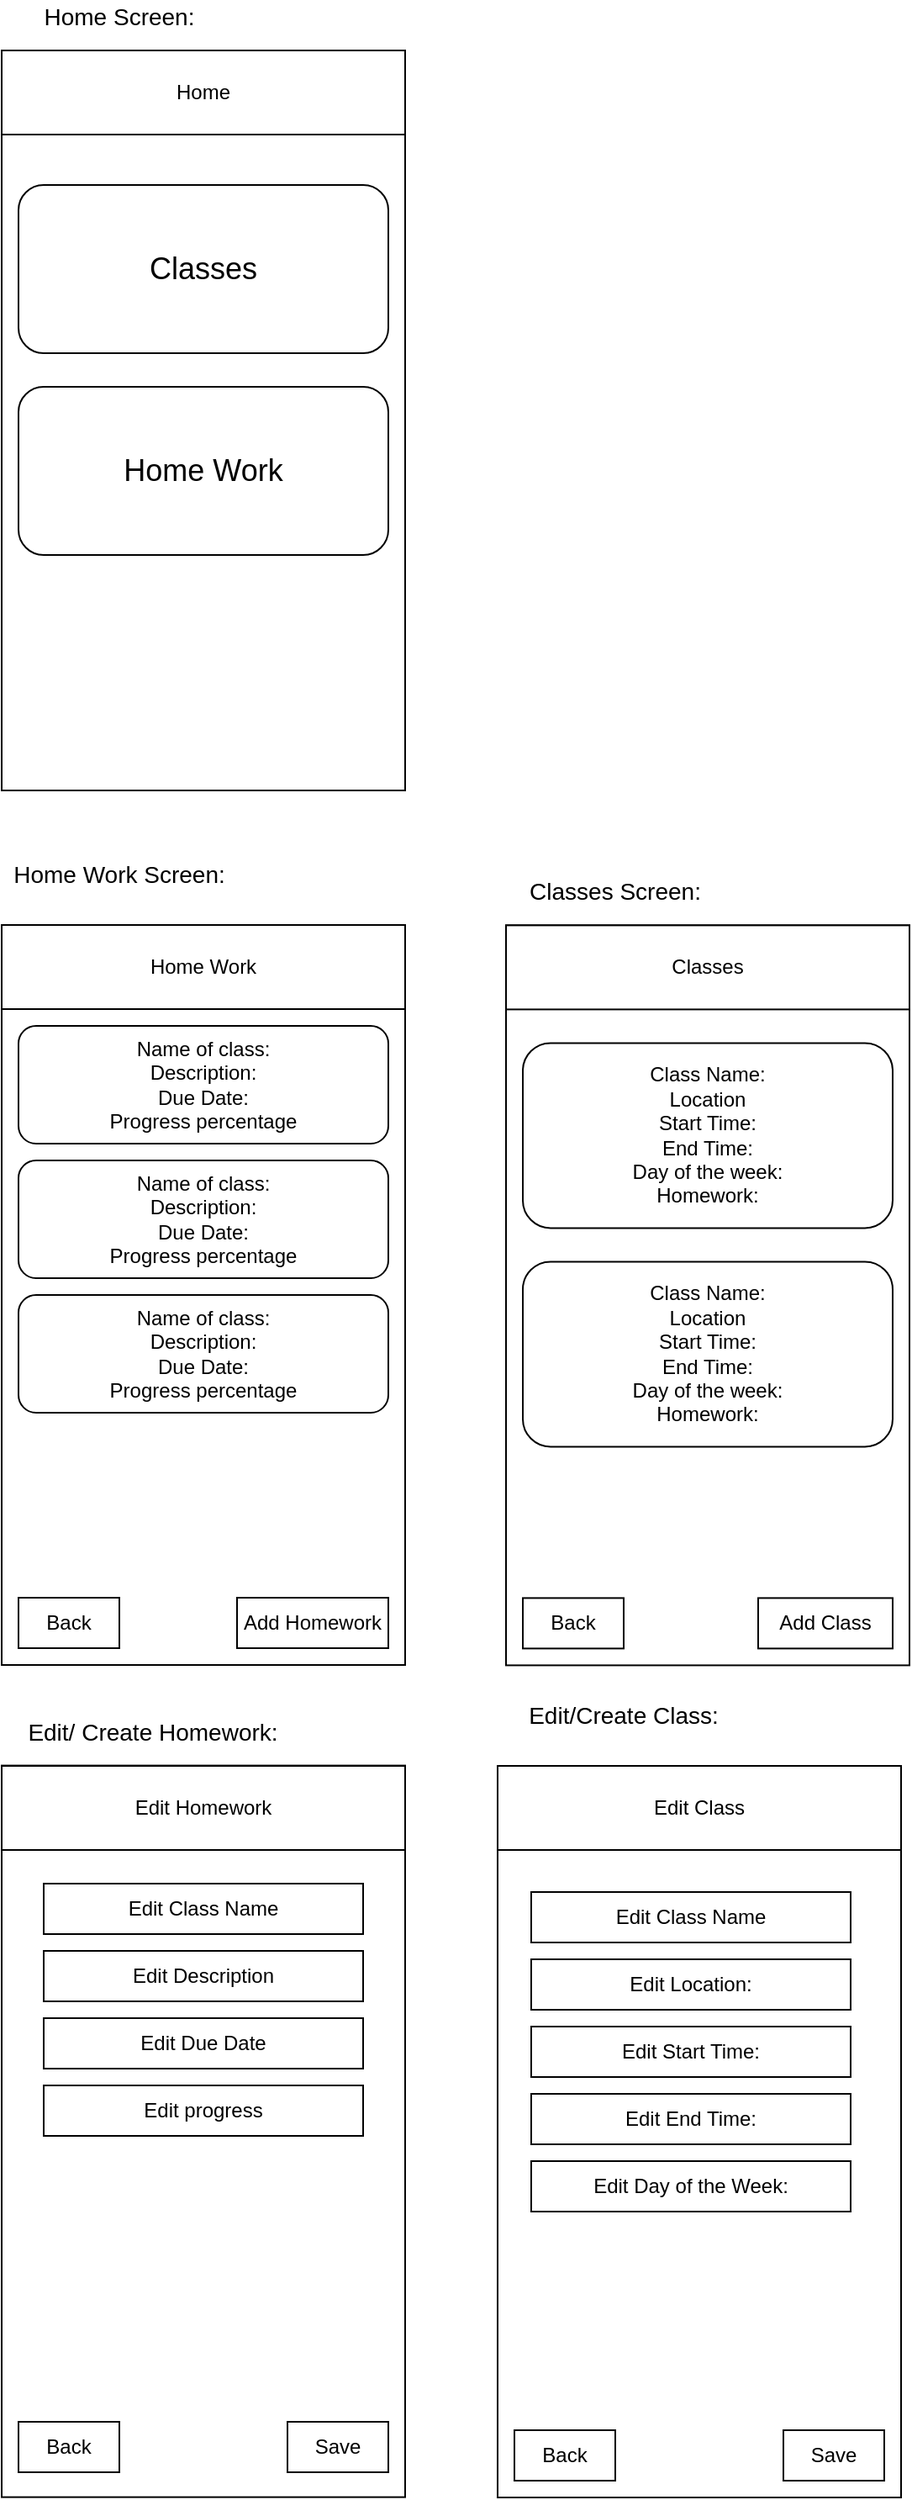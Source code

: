 <mxfile version="10.6.1" type="github"><diagram id="yrAuYmQWxz_a0BUFNsSP" name="Page-1"><mxGraphModel dx="1010" dy="550" grid="0" gridSize="10" guides="1" tooltips="1" connect="1" arrows="1" fold="1" page="1" pageScale="1" pageWidth="850" pageHeight="1100" math="0" shadow="0"><root><mxCell id="0"/><mxCell id="1" parent="0"/><mxCell id="PIwspiI8WOwvoGRd4_VM-1" value="" style="rounded=0;whiteSpace=wrap;html=1;" vertex="1" parent="1"><mxGeometry x="40" y="40" width="240" height="440" as="geometry"/></mxCell><mxCell id="PIwspiI8WOwvoGRd4_VM-2" value="Home" style="rounded=0;whiteSpace=wrap;html=1;" vertex="1" parent="1"><mxGeometry x="40" y="40" width="240" height="50" as="geometry"/></mxCell><mxCell id="PIwspiI8WOwvoGRd4_VM-3" value="&lt;font style=&quot;font-size: 18px&quot;&gt;Classes&lt;/font&gt;" style="rounded=1;whiteSpace=wrap;html=1;" vertex="1" parent="1"><mxGeometry x="50" y="120" width="220" height="100" as="geometry"/></mxCell><mxCell id="PIwspiI8WOwvoGRd4_VM-4" value="&lt;font style=&quot;font-size: 18px&quot;&gt;Home Work&lt;/font&gt;" style="rounded=1;whiteSpace=wrap;html=1;" vertex="1" parent="1"><mxGeometry x="50" y="240" width="220" height="100" as="geometry"/></mxCell><mxCell id="PIwspiI8WOwvoGRd4_VM-5" value="" style="rounded=0;whiteSpace=wrap;html=1;" vertex="1" parent="1"><mxGeometry x="340" y="560.2" width="240" height="440" as="geometry"/></mxCell><mxCell id="PIwspiI8WOwvoGRd4_VM-6" value="&lt;font style=&quot;font-size: 14px&quot;&gt;Home Work Screen:&lt;/font&gt;" style="text;html=1;strokeColor=none;fillColor=none;align=center;verticalAlign=middle;whiteSpace=wrap;rounded=0;" vertex="1" parent="1"><mxGeometry x="40" y="520" width="140" height="20" as="geometry"/></mxCell><mxCell id="PIwspiI8WOwvoGRd4_VM-7" value="&lt;font style=&quot;font-size: 14px&quot;&gt;Home Screen:&lt;/font&gt;" style="text;html=1;strokeColor=none;fillColor=none;align=center;verticalAlign=middle;whiteSpace=wrap;rounded=0;" vertex="1" parent="1"><mxGeometry x="40" y="10" width="140" height="20" as="geometry"/></mxCell><mxCell id="PIwspiI8WOwvoGRd4_VM-8" value="&lt;font style=&quot;font-size: 14px&quot;&gt;Classes Screen:&lt;/font&gt;" style="text;html=1;strokeColor=none;fillColor=none;align=center;verticalAlign=middle;whiteSpace=wrap;rounded=0;" vertex="1" parent="1"><mxGeometry x="340" y="530.2" width="130" height="20" as="geometry"/></mxCell><mxCell id="PIwspiI8WOwvoGRd4_VM-9" value="Classes" style="rounded=0;whiteSpace=wrap;html=1;" vertex="1" parent="1"><mxGeometry x="340" y="560.2" width="240" height="50" as="geometry"/></mxCell><mxCell id="PIwspiI8WOwvoGRd4_VM-10" value="Class Name:&lt;br&gt;Location&lt;br&gt;Start Time:&lt;br&gt;End Time:&lt;br&gt;Day of the week:&lt;br&gt;Homework:&lt;br&gt;" style="rounded=1;whiteSpace=wrap;html=1;" vertex="1" parent="1"><mxGeometry x="350" y="630.2" width="220" height="110" as="geometry"/></mxCell><mxCell id="PIwspiI8WOwvoGRd4_VM-11" value="Class Name:&lt;br&gt;Location&lt;br&gt;Start Time:&lt;br&gt;End Time:&lt;br&gt;Day of the week:&lt;br&gt;Homework:&lt;br&gt;" style="rounded=1;whiteSpace=wrap;html=1;" vertex="1" parent="1"><mxGeometry x="350" y="760.2" width="220" height="110" as="geometry"/></mxCell><mxCell id="PIwspiI8WOwvoGRd4_VM-13" value="Back" style="rounded=0;whiteSpace=wrap;html=1;" vertex="1" parent="1"><mxGeometry x="350" y="960.2" width="60" height="30" as="geometry"/></mxCell><mxCell id="PIwspiI8WOwvoGRd4_VM-14" value="Add Class" style="rounded=0;whiteSpace=wrap;html=1;" vertex="1" parent="1"><mxGeometry x="490" y="960.2" width="80" height="30" as="geometry"/></mxCell><mxCell id="PIwspiI8WOwvoGRd4_VM-15" value="" style="rounded=0;whiteSpace=wrap;html=1;" vertex="1" parent="1"><mxGeometry x="40" y="560" width="240" height="440" as="geometry"/></mxCell><mxCell id="PIwspiI8WOwvoGRd4_VM-16" value="Home Work" style="rounded=0;whiteSpace=wrap;html=1;" vertex="1" parent="1"><mxGeometry x="40" y="560" width="240" height="50" as="geometry"/></mxCell><mxCell id="PIwspiI8WOwvoGRd4_VM-17" value="Name of class:&lt;br&gt;Description:&lt;br&gt;Due Date:&lt;br&gt;Progress percentage&lt;br&gt;" style="rounded=1;whiteSpace=wrap;html=1;" vertex="1" parent="1"><mxGeometry x="50" y="620" width="220" height="70" as="geometry"/></mxCell><mxCell id="PIwspiI8WOwvoGRd4_VM-18" value="Name of class:&lt;br&gt;Description:&lt;br&gt;Due Date:&lt;br&gt;Progress percentage&lt;br&gt;" style="rounded=1;whiteSpace=wrap;html=1;" vertex="1" parent="1"><mxGeometry x="50" y="700" width="220" height="70" as="geometry"/></mxCell><mxCell id="PIwspiI8WOwvoGRd4_VM-19" value="Name of class:&lt;br&gt;Description:&lt;br&gt;Due Date:&lt;br&gt;Progress percentage&lt;br&gt;" style="rounded=1;whiteSpace=wrap;html=1;" vertex="1" parent="1"><mxGeometry x="50" y="780" width="220" height="70" as="geometry"/></mxCell><mxCell id="PIwspiI8WOwvoGRd4_VM-20" value="Back" style="rounded=0;whiteSpace=wrap;html=1;" vertex="1" parent="1"><mxGeometry x="50" y="960" width="60" height="30" as="geometry"/></mxCell><mxCell id="PIwspiI8WOwvoGRd4_VM-21" value="Add Homework" style="rounded=0;whiteSpace=wrap;html=1;" vertex="1" parent="1"><mxGeometry x="180" y="960" width="90" height="30" as="geometry"/></mxCell><mxCell id="PIwspiI8WOwvoGRd4_VM-22" value="" style="rounded=0;whiteSpace=wrap;html=1;" vertex="1" parent="1"><mxGeometry x="335" y="1060" width="240" height="435" as="geometry"/></mxCell><mxCell id="PIwspiI8WOwvoGRd4_VM-23" value="Edit Class" style="rounded=0;whiteSpace=wrap;html=1;" vertex="1" parent="1"><mxGeometry x="335" y="1060" width="240" height="50" as="geometry"/></mxCell><mxCell id="PIwspiI8WOwvoGRd4_VM-24" value="Edit Class Name" style="rounded=0;whiteSpace=wrap;html=1;" vertex="1" parent="1"><mxGeometry x="355" y="1135" width="190" height="30" as="geometry"/></mxCell><mxCell id="PIwspiI8WOwvoGRd4_VM-25" value="Edit Location:" style="rounded=0;whiteSpace=wrap;html=1;" vertex="1" parent="1"><mxGeometry x="355" y="1175" width="190" height="30" as="geometry"/></mxCell><mxCell id="PIwspiI8WOwvoGRd4_VM-27" value="Edit Start Time:" style="rounded=0;whiteSpace=wrap;html=1;" vertex="1" parent="1"><mxGeometry x="355" y="1215" width="190" height="30" as="geometry"/></mxCell><mxCell id="PIwspiI8WOwvoGRd4_VM-28" value="Edit End Time:" style="rounded=0;whiteSpace=wrap;html=1;" vertex="1" parent="1"><mxGeometry x="355" y="1255" width="190" height="30" as="geometry"/></mxCell><mxCell id="PIwspiI8WOwvoGRd4_VM-29" value="Edit Day of the Week:" style="rounded=0;whiteSpace=wrap;html=1;" vertex="1" parent="1"><mxGeometry x="355" y="1295" width="190" height="30" as="geometry"/></mxCell><mxCell id="PIwspiI8WOwvoGRd4_VM-30" value="Back" style="rounded=0;whiteSpace=wrap;html=1;" vertex="1" parent="1"><mxGeometry x="345" y="1455" width="60" height="30" as="geometry"/></mxCell><mxCell id="PIwspiI8WOwvoGRd4_VM-31" value="Save" style="rounded=0;whiteSpace=wrap;html=1;" vertex="1" parent="1"><mxGeometry x="505" y="1455" width="60" height="30" as="geometry"/></mxCell><mxCell id="PIwspiI8WOwvoGRd4_VM-32" value="&lt;font style=&quot;font-size: 14px&quot;&gt;Edit/Create Class:&lt;/font&gt;" style="text;html=1;strokeColor=none;fillColor=none;align=center;verticalAlign=middle;whiteSpace=wrap;rounded=0;" vertex="1" parent="1"><mxGeometry x="335" y="1020" width="150" height="20" as="geometry"/></mxCell><mxCell id="PIwspiI8WOwvoGRd4_VM-33" value="" style="rounded=0;whiteSpace=wrap;html=1;" vertex="1" parent="1"><mxGeometry x="40" y="1059.8" width="240" height="435" as="geometry"/></mxCell><mxCell id="PIwspiI8WOwvoGRd4_VM-34" value="&lt;font style=&quot;font-size: 14px&quot;&gt;Edit/ Create Homework:&lt;/font&gt;" style="text;html=1;strokeColor=none;fillColor=none;align=center;verticalAlign=middle;whiteSpace=wrap;rounded=0;" vertex="1" parent="1"><mxGeometry x="40" y="1030" width="180" height="20" as="geometry"/></mxCell><mxCell id="PIwspiI8WOwvoGRd4_VM-35" value="Edit Homework" style="rounded=0;whiteSpace=wrap;html=1;" vertex="1" parent="1"><mxGeometry x="40" y="1060" width="240" height="50" as="geometry"/></mxCell><mxCell id="PIwspiI8WOwvoGRd4_VM-36" value="Edit Class Name" style="rounded=0;whiteSpace=wrap;html=1;" vertex="1" parent="1"><mxGeometry x="65" y="1130" width="190" height="30" as="geometry"/></mxCell><mxCell id="PIwspiI8WOwvoGRd4_VM-37" value="Edit Description" style="rounded=0;whiteSpace=wrap;html=1;" vertex="1" parent="1"><mxGeometry x="65" y="1170" width="190" height="30" as="geometry"/></mxCell><mxCell id="PIwspiI8WOwvoGRd4_VM-38" value="Edit Due Date" style="rounded=0;whiteSpace=wrap;html=1;" vertex="1" parent="1"><mxGeometry x="65" y="1210" width="190" height="30" as="geometry"/></mxCell><mxCell id="PIwspiI8WOwvoGRd4_VM-39" value="Edit progress" style="rounded=0;whiteSpace=wrap;html=1;" vertex="1" parent="1"><mxGeometry x="65" y="1250" width="190" height="30" as="geometry"/></mxCell><mxCell id="PIwspiI8WOwvoGRd4_VM-42" value="Back" style="rounded=0;whiteSpace=wrap;html=1;" vertex="1" parent="1"><mxGeometry x="50" y="1450" width="60" height="30" as="geometry"/></mxCell><mxCell id="PIwspiI8WOwvoGRd4_VM-44" value="Save" style="rounded=0;whiteSpace=wrap;html=1;" vertex="1" parent="1"><mxGeometry x="210" y="1450" width="60" height="30" as="geometry"/></mxCell></root></mxGraphModel></diagram></mxfile>